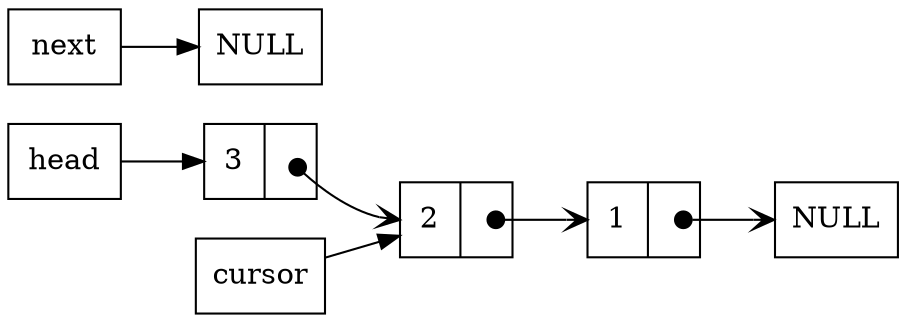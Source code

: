 digraph reverse {
        rankdir=LR;
        node [shape=record];
        head [label= "head"];

        n1 [label="{ <data> 1 | <ref>  }"];
        n2 [label="{ <data> 2 | <ref>  }"];
        n3 [label="{ <data> 3 | <ref>  }"];
        
        c [label="cursor"]
        null [label="NULL"]
        next [label="next"]

        head-> n3;
        next -> NULL;
        c -> n2;
        n1:ref:c -> null [arrowhead=vee, arrowtail=dot, dir=both, tailclip=false];
        n2:ref:c -> n1:data [arrowhead=vee, arrowtail=dot, dir=both, tailclip=false];
        n3:ref:c -> n2:data      [arrowhead=vee, arrowtail=dot, dir=both, tailclip=false];
}
